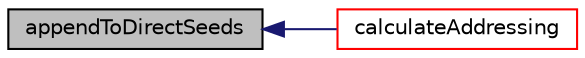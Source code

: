 digraph "appendToDirectSeeds"
{
  bgcolor="transparent";
  edge [fontname="Helvetica",fontsize="10",labelfontname="Helvetica",labelfontsize="10"];
  node [fontname="Helvetica",fontsize="10",shape=record];
  rankdir="LR";
  Node1 [label="appendToDirectSeeds",height=0.2,width=0.4,color="black", fillcolor="grey75", style="filled", fontcolor="black"];
  Node1 -> Node2 [dir="back",color="midnightblue",fontsize="10",style="solid",fontname="Helvetica"];
  Node2 [label="calculateAddressing",height=0.2,width=0.4,color="red",URL="$a00552.html#a781b479382f70d68c7c1c6b58ca7fc30",tooltip="Calculate the mesh-to-mesh addressing and weights. "];
}
